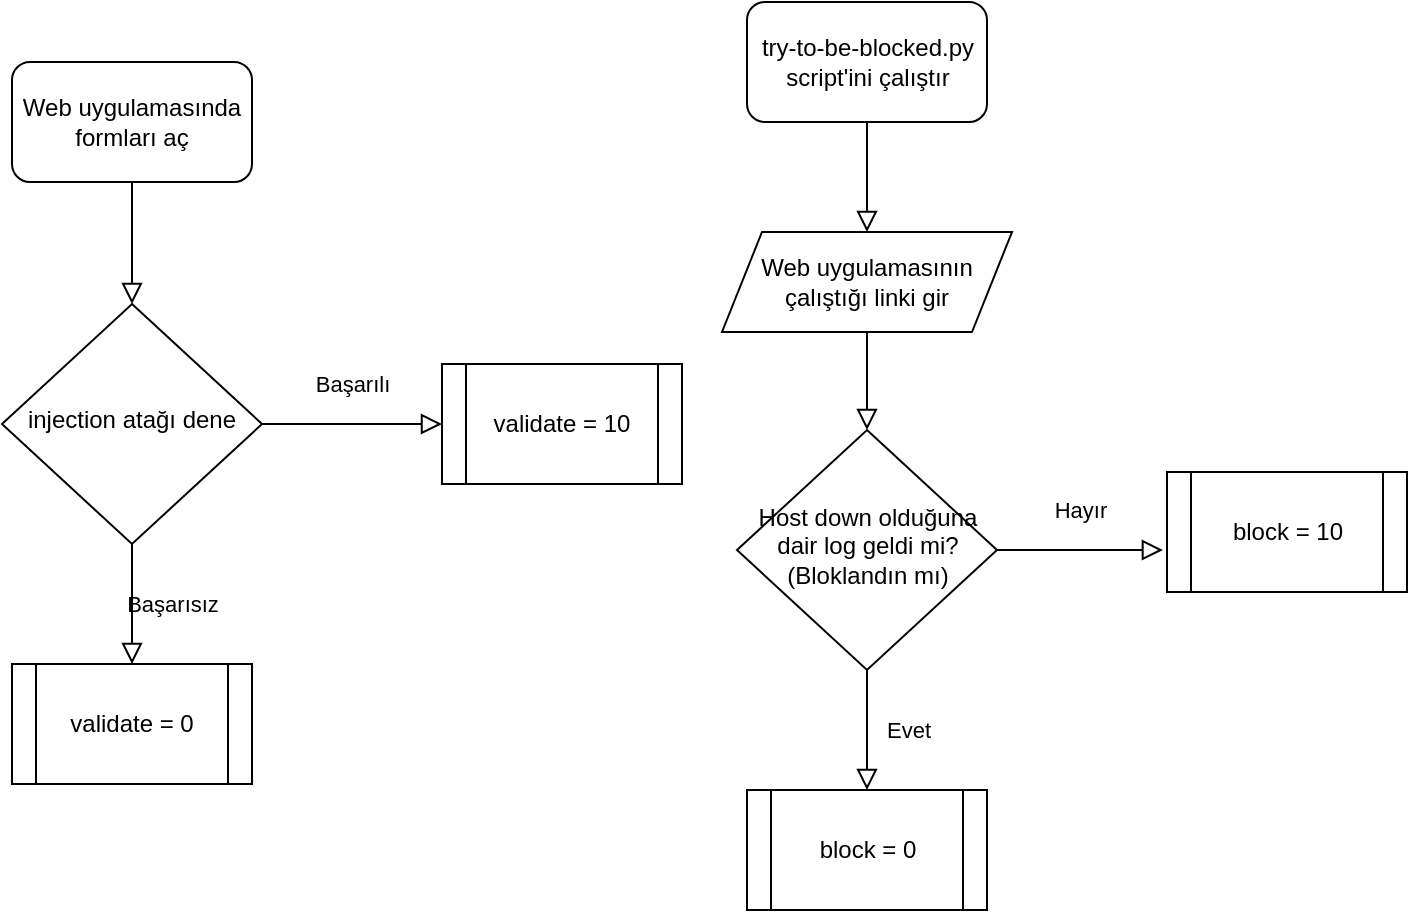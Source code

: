 <mxfile version="21.5.2" type="device">
  <diagram id="C5RBs43oDa-KdzZeNtuy" name="Page-1">
    <mxGraphModel dx="1434" dy="822" grid="1" gridSize="10" guides="1" tooltips="1" connect="1" arrows="1" fold="1" page="1" pageScale="1" pageWidth="827" pageHeight="1169" math="0" shadow="0">
      <root>
        <mxCell id="WIyWlLk6GJQsqaUBKTNV-0" />
        <mxCell id="WIyWlLk6GJQsqaUBKTNV-1" parent="WIyWlLk6GJQsqaUBKTNV-0" />
        <mxCell id="h_RD9dawk91Q07xSKtJ4-15" value="Evet" style="rounded=0;html=1;jettySize=auto;orthogonalLoop=1;fontSize=11;endArrow=block;endFill=0;endSize=8;strokeWidth=1;shadow=0;labelBackgroundColor=none;edgeStyle=orthogonalEdgeStyle;" parent="WIyWlLk6GJQsqaUBKTNV-1" edge="1">
          <mxGeometry y="20" relative="1" as="geometry">
            <mxPoint as="offset" />
            <mxPoint x="502.5" y="723" as="sourcePoint" />
            <mxPoint x="502.5" y="783" as="targetPoint" />
          </mxGeometry>
        </mxCell>
        <mxCell id="h_RD9dawk91Q07xSKtJ4-16" value="Host down olduğuna dair log geldi mi? (Bloklandın mı)" style="rhombus;whiteSpace=wrap;html=1;shadow=0;fontFamily=Helvetica;fontSize=12;align=center;strokeWidth=1;spacing=6;spacingTop=-4;" parent="WIyWlLk6GJQsqaUBKTNV-1" vertex="1">
          <mxGeometry x="437.5" y="603" width="130" height="120" as="geometry" />
        </mxCell>
        <mxCell id="h_RD9dawk91Q07xSKtJ4-17" value="block = 10" style="shape=process;whiteSpace=wrap;html=1;backgroundOutline=1;" parent="WIyWlLk6GJQsqaUBKTNV-1" vertex="1">
          <mxGeometry x="652.5" y="624" width="120" height="60" as="geometry" />
        </mxCell>
        <mxCell id="h_RD9dawk91Q07xSKtJ4-18" value="Hayır" style="rounded=0;html=1;jettySize=auto;orthogonalLoop=1;fontSize=11;endArrow=block;endFill=0;endSize=8;strokeWidth=1;shadow=0;labelBackgroundColor=none;edgeStyle=orthogonalEdgeStyle;entryX=-0.017;entryY=0.65;entryDx=0;entryDy=0;entryPerimeter=0;exitX=1;exitY=0.5;exitDx=0;exitDy=0;" parent="WIyWlLk6GJQsqaUBKTNV-1" source="h_RD9dawk91Q07xSKtJ4-16" target="h_RD9dawk91Q07xSKtJ4-17" edge="1">
          <mxGeometry y="20" relative="1" as="geometry">
            <mxPoint as="offset" />
            <mxPoint x="572.5" y="658" as="sourcePoint" />
            <mxPoint x="622.5" y="668" as="targetPoint" />
          </mxGeometry>
        </mxCell>
        <mxCell id="h_RD9dawk91Q07xSKtJ4-19" value="block = 0" style="shape=process;whiteSpace=wrap;html=1;backgroundOutline=1;" parent="WIyWlLk6GJQsqaUBKTNV-1" vertex="1">
          <mxGeometry x="442.5" y="783" width="120" height="60" as="geometry" />
        </mxCell>
        <mxCell id="h_RD9dawk91Q07xSKtJ4-21" value="" style="rounded=0;html=1;jettySize=auto;orthogonalLoop=1;fontSize=11;endArrow=block;endFill=0;endSize=8;strokeWidth=1;shadow=0;labelBackgroundColor=none;edgeStyle=orthogonalEdgeStyle;entryX=0.5;entryY=0;entryDx=0;entryDy=0;exitX=0.5;exitY=1;exitDx=0;exitDy=0;" parent="WIyWlLk6GJQsqaUBKTNV-1" source="h_RD9dawk91Q07xSKtJ4-24" target="h_RD9dawk91Q07xSKtJ4-16" edge="1">
          <mxGeometry y="20" relative="1" as="geometry">
            <mxPoint as="offset" />
            <mxPoint x="502.5" y="548" as="sourcePoint" />
            <mxPoint x="562.5" y="578" as="targetPoint" />
          </mxGeometry>
        </mxCell>
        <mxCell id="h_RD9dawk91Q07xSKtJ4-23" value="try-to-be-blocked.py script&#39;ini çalıştır" style="rounded=1;whiteSpace=wrap;html=1;" parent="WIyWlLk6GJQsqaUBKTNV-1" vertex="1">
          <mxGeometry x="442.5" y="389" width="120" height="60" as="geometry" />
        </mxCell>
        <mxCell id="h_RD9dawk91Q07xSKtJ4-24" value="Web uygulamasının çalıştığı linki gir" style="shape=parallelogram;perimeter=parallelogramPerimeter;whiteSpace=wrap;html=1;fixedSize=1;" parent="WIyWlLk6GJQsqaUBKTNV-1" vertex="1">
          <mxGeometry x="430" y="504" width="145" height="50" as="geometry" />
        </mxCell>
        <mxCell id="h_RD9dawk91Q07xSKtJ4-25" value="" style="rounded=0;html=1;jettySize=auto;orthogonalLoop=1;fontSize=11;endArrow=block;endFill=0;endSize=8;strokeWidth=1;shadow=0;labelBackgroundColor=none;edgeStyle=orthogonalEdgeStyle;entryX=0.5;entryY=0;entryDx=0;entryDy=0;exitX=0.5;exitY=1;exitDx=0;exitDy=0;" parent="WIyWlLk6GJQsqaUBKTNV-1" source="h_RD9dawk91Q07xSKtJ4-23" target="h_RD9dawk91Q07xSKtJ4-24" edge="1">
          <mxGeometry y="20" relative="1" as="geometry">
            <mxPoint as="offset" />
            <mxPoint x="617.5" y="407" as="sourcePoint" />
            <mxPoint x="617.5" y="480" as="targetPoint" />
          </mxGeometry>
        </mxCell>
        <mxCell id="h_RD9dawk91Q07xSKtJ4-32" value="Başarısız" style="rounded=0;html=1;jettySize=auto;orthogonalLoop=1;fontSize=11;endArrow=block;endFill=0;endSize=8;strokeWidth=1;shadow=0;labelBackgroundColor=none;edgeStyle=orthogonalEdgeStyle;" parent="WIyWlLk6GJQsqaUBKTNV-1" edge="1">
          <mxGeometry y="20" relative="1" as="geometry">
            <mxPoint as="offset" />
            <mxPoint x="135" y="660" as="sourcePoint" />
            <mxPoint x="135" y="720" as="targetPoint" />
          </mxGeometry>
        </mxCell>
        <mxCell id="h_RD9dawk91Q07xSKtJ4-33" value="injection atağı dene" style="rhombus;whiteSpace=wrap;html=1;shadow=0;fontFamily=Helvetica;fontSize=12;align=center;strokeWidth=1;spacing=6;spacingTop=-4;" parent="WIyWlLk6GJQsqaUBKTNV-1" vertex="1">
          <mxGeometry x="70" y="540" width="130" height="120" as="geometry" />
        </mxCell>
        <mxCell id="h_RD9dawk91Q07xSKtJ4-34" value="validate = 10" style="shape=process;whiteSpace=wrap;html=1;backgroundOutline=1;" parent="WIyWlLk6GJQsqaUBKTNV-1" vertex="1">
          <mxGeometry x="290" y="570" width="120" height="60" as="geometry" />
        </mxCell>
        <mxCell id="h_RD9dawk91Q07xSKtJ4-35" value="Başarılı" style="rounded=0;html=1;jettySize=auto;orthogonalLoop=1;fontSize=11;endArrow=block;endFill=0;endSize=8;strokeWidth=1;shadow=0;labelBackgroundColor=none;edgeStyle=orthogonalEdgeStyle;exitX=1;exitY=0.5;exitDx=0;exitDy=0;entryX=0;entryY=0.5;entryDx=0;entryDy=0;" parent="WIyWlLk6GJQsqaUBKTNV-1" source="h_RD9dawk91Q07xSKtJ4-33" target="h_RD9dawk91Q07xSKtJ4-34" edge="1">
          <mxGeometry y="20" relative="1" as="geometry">
            <mxPoint as="offset" />
            <mxPoint x="200" y="610" as="sourcePoint" />
            <mxPoint x="290" y="610" as="targetPoint" />
          </mxGeometry>
        </mxCell>
        <mxCell id="h_RD9dawk91Q07xSKtJ4-36" value="validate = 0" style="shape=process;whiteSpace=wrap;html=1;backgroundOutline=1;" parent="WIyWlLk6GJQsqaUBKTNV-1" vertex="1">
          <mxGeometry x="75" y="720" width="120" height="60" as="geometry" />
        </mxCell>
        <mxCell id="h_RD9dawk91Q07xSKtJ4-37" value="Web uygulamasında formları aç" style="rounded=1;whiteSpace=wrap;html=1;" parent="WIyWlLk6GJQsqaUBKTNV-1" vertex="1">
          <mxGeometry x="75" y="419" width="120" height="60" as="geometry" />
        </mxCell>
        <mxCell id="h_RD9dawk91Q07xSKtJ4-38" value="" style="rounded=0;html=1;jettySize=auto;orthogonalLoop=1;fontSize=11;endArrow=block;endFill=0;endSize=8;strokeWidth=1;shadow=0;labelBackgroundColor=none;edgeStyle=orthogonalEdgeStyle;entryX=0.5;entryY=0;entryDx=0;entryDy=0;exitX=0.5;exitY=1;exitDx=0;exitDy=0;" parent="WIyWlLk6GJQsqaUBKTNV-1" source="h_RD9dawk91Q07xSKtJ4-37" edge="1">
          <mxGeometry y="20" relative="1" as="geometry">
            <mxPoint as="offset" />
            <mxPoint x="285.5" y="497" as="sourcePoint" />
            <mxPoint x="135" y="540" as="targetPoint" />
          </mxGeometry>
        </mxCell>
      </root>
    </mxGraphModel>
  </diagram>
</mxfile>
